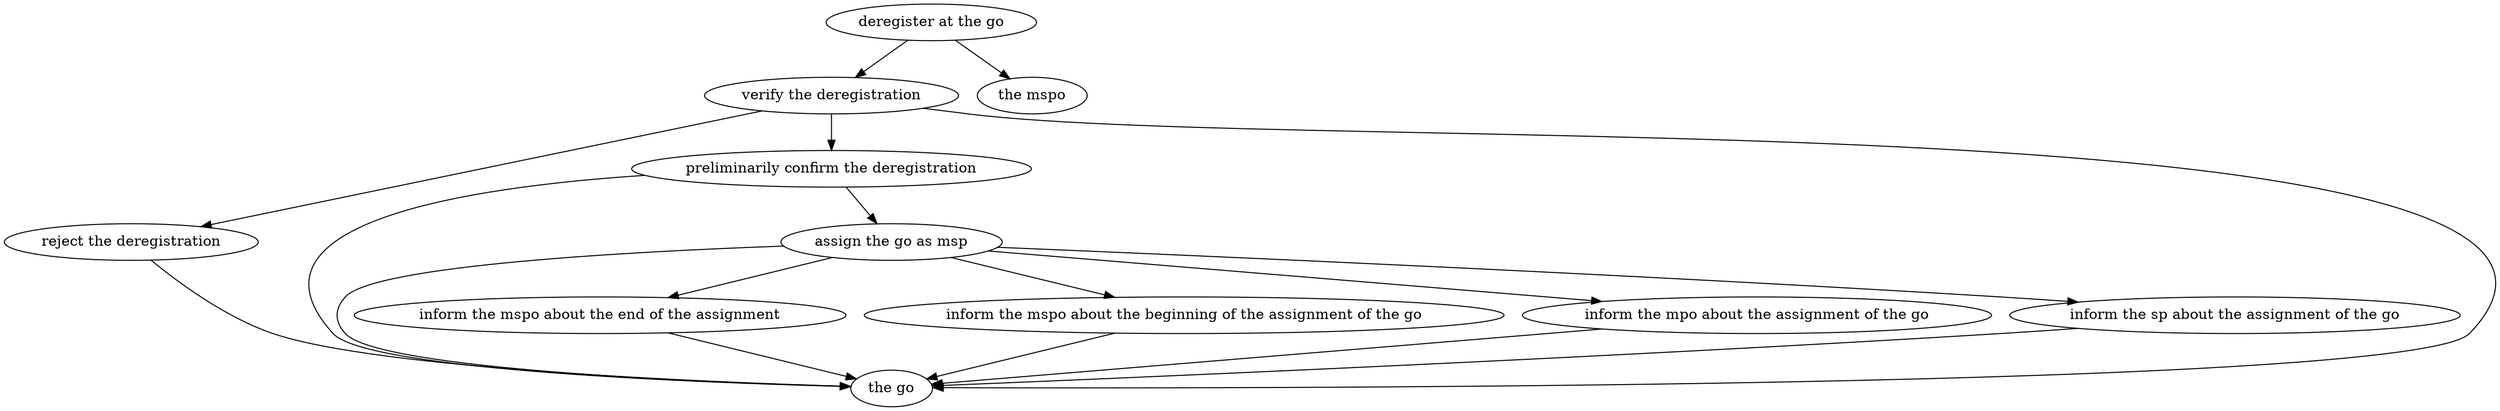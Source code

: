 strict digraph "doc-10.8" {
	graph [name="doc-10.8"];
	"deregister at the go"	[attrs="{'type': 'Activity', 'label': 'deregister at the go'}"];
	"verify the deregistration"	[attrs="{'type': 'Activity', 'label': 'verify the deregistration'}"];
	"deregister at the go" -> "verify the deregistration"	[attrs="{'type': 'flow', 'label': 'flow'}"];
	"the mspo"	[attrs="{'type': 'Actor', 'label': 'the mspo'}"];
	"deregister at the go" -> "the mspo"	[attrs="{'type': 'actor performer', 'label': 'actor performer'}"];
	"reject the deregistration"	[attrs="{'type': 'Activity', 'label': 'reject the deregistration'}"];
	"verify the deregistration" -> "reject the deregistration"	[attrs="{'type': 'flow', 'label': 'flow'}"];
	"preliminarily confirm the deregistration"	[attrs="{'type': 'Activity', 'label': 'preliminarily confirm the deregistration'}"];
	"verify the deregistration" -> "preliminarily confirm the deregistration"	[attrs="{'type': 'flow', 'label': 'flow'}"];
	"the go"	[attrs="{'type': 'Actor', 'label': 'the go'}"];
	"verify the deregistration" -> "the go"	[attrs="{'type': 'actor performer', 'label': 'actor performer'}"];
	"reject the deregistration" -> "the go"	[attrs="{'type': 'actor performer', 'label': 'actor performer'}"];
	"assign the go as msp"	[attrs="{'type': 'Activity', 'label': 'assign the go as msp'}"];
	"preliminarily confirm the deregistration" -> "assign the go as msp"	[attrs="{'type': 'flow', 'label': 'flow'}"];
	"preliminarily confirm the deregistration" -> "the go"	[attrs="{'type': 'actor performer', 'label': 'actor performer'}"];
	"inform the mspo about the end of the assignment"	[attrs="{'type': 'Activity', 'label': 'inform the mspo about the end of the assignment'}"];
	"assign the go as msp" -> "inform the mspo about the end of the assignment"	[attrs="{'type': 'flow', 'label': 'flow'}"];
	"inform the mspo about the beginning of the assignment of the go"	[attrs="{'type': 'Activity', 'label': 'inform the mspo about the beginning of the assignment of the go'}"];
	"assign the go as msp" -> "inform the mspo about the beginning of the assignment of the go"	[attrs="{'type': 'flow', 'label': 'flow'}"];
	"inform the mpo about the assignment of the go"	[attrs="{'type': 'Activity', 'label': 'inform the mpo about the assignment of the go'}"];
	"assign the go as msp" -> "inform the mpo about the assignment of the go"	[attrs="{'type': 'flow', 'label': 'flow'}"];
	"inform the sp about the assignment of the go"	[attrs="{'type': 'Activity', 'label': 'inform the sp about the assignment of the go'}"];
	"assign the go as msp" -> "inform the sp about the assignment of the go"	[attrs="{'type': 'flow', 'label': 'flow'}"];
	"assign the go as msp" -> "the go"	[attrs="{'type': 'actor performer', 'label': 'actor performer'}"];
	"inform the mspo about the end of the assignment" -> "the go"	[attrs="{'type': 'actor performer', 'label': 'actor performer'}"];
	"inform the mspo about the beginning of the assignment of the go" -> "the go"	[attrs="{'type': 'actor performer', 'label': 'actor performer'}"];
	"inform the mpo about the assignment of the go" -> "the go"	[attrs="{'type': 'actor performer', 'label': 'actor performer'}"];
	"inform the sp about the assignment of the go" -> "the go"	[attrs="{'type': 'actor performer', 'label': 'actor performer'}"];
}
